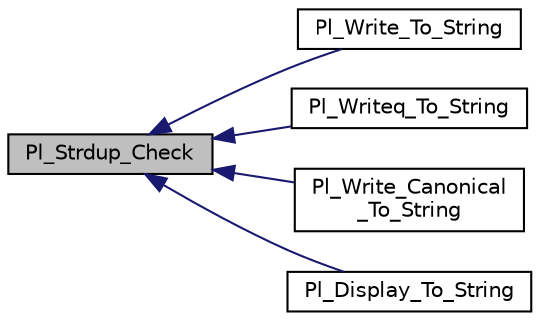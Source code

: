 digraph "Pl_Strdup_Check"
{
  edge [fontname="Helvetica",fontsize="10",labelfontname="Helvetica",labelfontsize="10"];
  node [fontname="Helvetica",fontsize="10",shape=record];
  rankdir="LR";
  Node1 [label="Pl_Strdup_Check",height=0.2,width=0.4,color="black", fillcolor="grey75", style="filled", fontcolor="black"];
  Node1 -> Node2 [dir="back",color="midnightblue",fontsize="10",style="solid",fontname="Helvetica"];
  Node2 [label="Pl_Write_To_String",height=0.2,width=0.4,color="black", fillcolor="white", style="filled",URL="$gprolog_8h.html#a793aa59160a6c72d8459fd9d5955e105"];
  Node1 -> Node3 [dir="back",color="midnightblue",fontsize="10",style="solid",fontname="Helvetica"];
  Node3 [label="Pl_Writeq_To_String",height=0.2,width=0.4,color="black", fillcolor="white", style="filled",URL="$gprolog_8h.html#a51bf73c2cd6ff307851fb79366d9b3ff"];
  Node1 -> Node4 [dir="back",color="midnightblue",fontsize="10",style="solid",fontname="Helvetica"];
  Node4 [label="Pl_Write_Canonical\l_To_String",height=0.2,width=0.4,color="black", fillcolor="white", style="filled",URL="$gprolog_8h.html#ad7bef7cbb6fd5543237b7d83f883943b"];
  Node1 -> Node5 [dir="back",color="midnightblue",fontsize="10",style="solid",fontname="Helvetica"];
  Node5 [label="Pl_Display_To_String",height=0.2,width=0.4,color="black", fillcolor="white", style="filled",URL="$gprolog_8h.html#a58495a55b4c5bf12dddd0a772495866f"];
}
